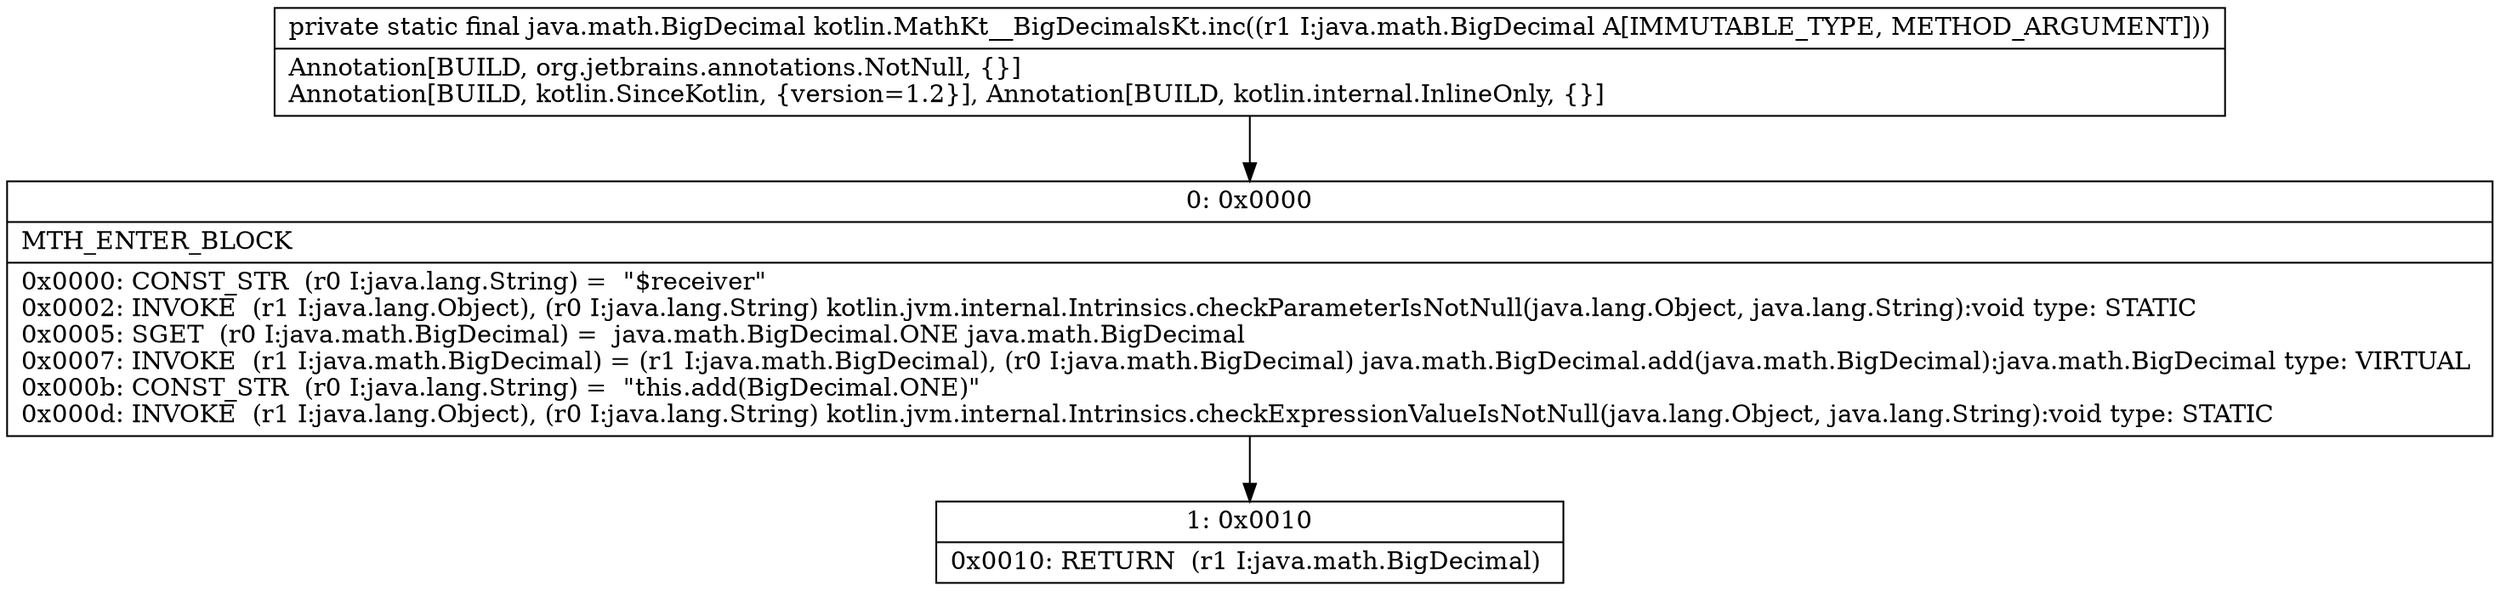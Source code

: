 digraph "CFG forkotlin.MathKt__BigDecimalsKt.inc(Ljava\/math\/BigDecimal;)Ljava\/math\/BigDecimal;" {
Node_0 [shape=record,label="{0\:\ 0x0000|MTH_ENTER_BLOCK\l|0x0000: CONST_STR  (r0 I:java.lang.String) =  \"$receiver\" \l0x0002: INVOKE  (r1 I:java.lang.Object), (r0 I:java.lang.String) kotlin.jvm.internal.Intrinsics.checkParameterIsNotNull(java.lang.Object, java.lang.String):void type: STATIC \l0x0005: SGET  (r0 I:java.math.BigDecimal) =  java.math.BigDecimal.ONE java.math.BigDecimal \l0x0007: INVOKE  (r1 I:java.math.BigDecimal) = (r1 I:java.math.BigDecimal), (r0 I:java.math.BigDecimal) java.math.BigDecimal.add(java.math.BigDecimal):java.math.BigDecimal type: VIRTUAL \l0x000b: CONST_STR  (r0 I:java.lang.String) =  \"this.add(BigDecimal.ONE)\" \l0x000d: INVOKE  (r1 I:java.lang.Object), (r0 I:java.lang.String) kotlin.jvm.internal.Intrinsics.checkExpressionValueIsNotNull(java.lang.Object, java.lang.String):void type: STATIC \l}"];
Node_1 [shape=record,label="{1\:\ 0x0010|0x0010: RETURN  (r1 I:java.math.BigDecimal) \l}"];
MethodNode[shape=record,label="{private static final java.math.BigDecimal kotlin.MathKt__BigDecimalsKt.inc((r1 I:java.math.BigDecimal A[IMMUTABLE_TYPE, METHOD_ARGUMENT]))  | Annotation[BUILD, org.jetbrains.annotations.NotNull, \{\}]\lAnnotation[BUILD, kotlin.SinceKotlin, \{version=1.2\}], Annotation[BUILD, kotlin.internal.InlineOnly, \{\}]\l}"];
MethodNode -> Node_0;
Node_0 -> Node_1;
}

